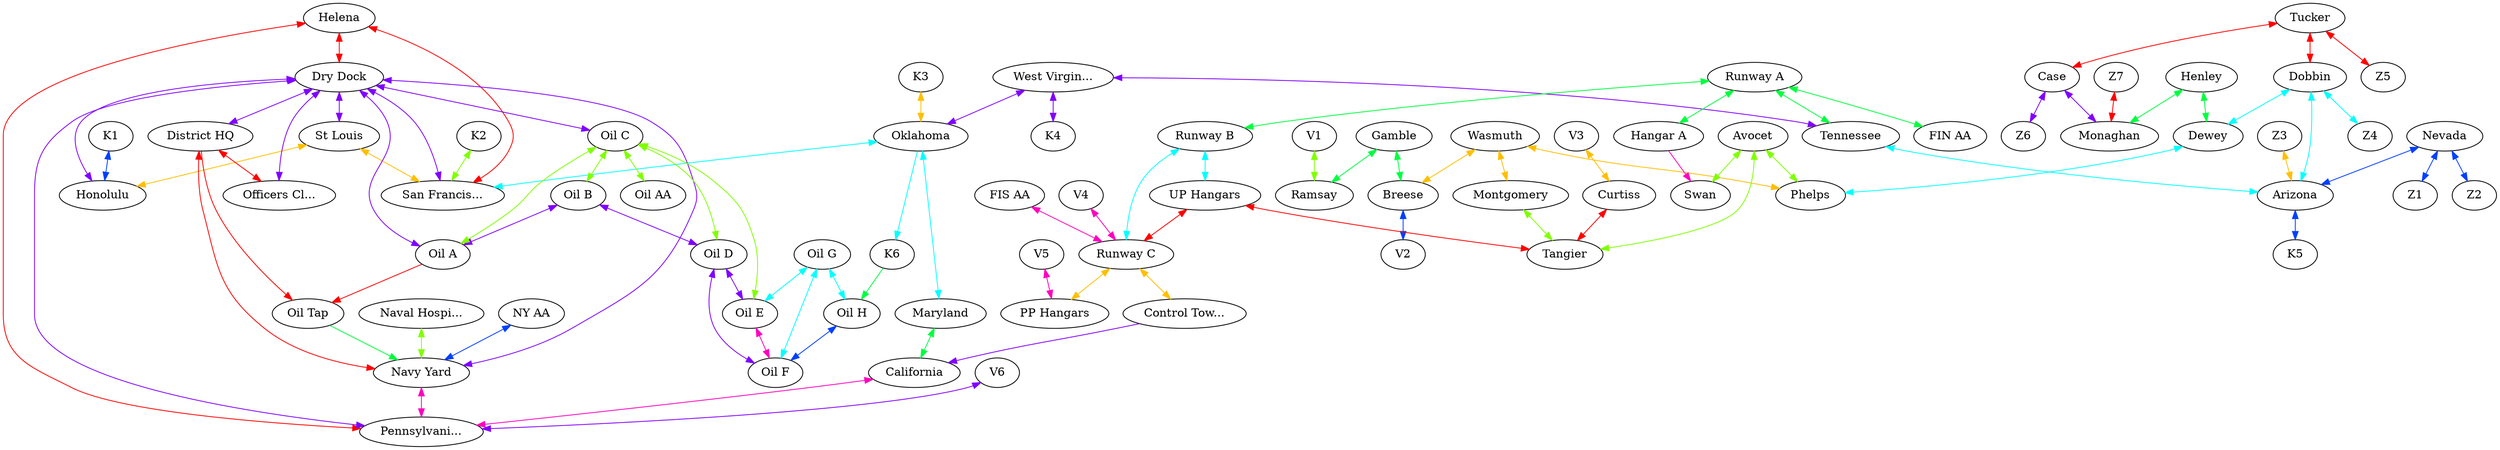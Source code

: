 graph x {
"NY AA" [pos="3.44444444444444,-6.19444444444444",label="NY AA"]
"FIN AA" [pos="5.04166666666667,-2.61111111111111",label="FIN AA"]
"FIS AA" [pos="2.81944444444444,-4.43055555555556",label="FIS AA"]
"Oil AA" [pos="7.44444444444444,-6.19444444444444",label="Oil AA"]
"V1" [pos="0.236111111111111,-0.722222222222222",label="V1"]
"V2" [pos="0.125,-2.56944444444444",label="V2"]
"V3" [pos="0.138888888888889,-3.40277777777778",label="V3"]
"V4" [pos="1.52777777777778,-4.22222222222222",label="V4"]
"V5" [pos="1.88888888888889,-4.94444444444444",label="V5"]
"V6" [pos="2.18055555555556,-5.72222222222222",label="V6"]
"Z1" [pos="8.47222222222222,-2.25",label="Z1"]
"Z2" [pos="8.45833333333333,-1.38888888888889",label="Z2"]
"Z3" [pos="7.375,-1.52777777777778",label="Z3"]
"Z4" [pos="6.375,-1.875",label="Z4"]
"Z5" [pos="6.58333333333333,-1.36111111111111",label="Z5"]
"Z6" [pos="7.01388888888889,-1",label="Z6"]
"Z7" [pos="6.55555555555556,-0.458333333333333",label="Z7"]
"K1" [pos="7.38888888888889,-5.09722222222222",label="K1"]
"K2" [pos="6.86111111111111,-4.45833333333333",label="K2"]
"K3" [pos="7.72222222222222,-4.48611111111111",label="K3"]
"K4" [pos="7.97222222222222,-3.375",label="K4"]
"K5" [pos="8.45833333333333,-2.72222222222222",label="K5"]
"K6" [pos="8.43055555555556,-4.15277777777778",label="K6"]
"Ramsay" [pos="0.791666666666667,-1.31944444444444",label="Ramsay"]
"Gamble" [pos="1.04166666666667,-1.77777777777778",label="Gamble"]
"Breese" [pos="1.26388888888889,-2.25",label="Breese"]
"Wasmuth" [pos="1.41666666666667,-2.58333333333333",label="Wasmuth"]
"Montgomery" [pos="1.875,-2.84722222222222",label="Montgomery"]
"Curtiss" [pos="2.11111111111111,-3.31944444444444",label="Curtiss"]
"Tangier" [pos="2.72222222222222,-2.875",label="Tangier"]
"Avocet" [pos="3.15277777777778,-2.43055555555556",label="Avocet"]
"Swan" [pos="3.625,-2.09722222222222",label="Swan"]
"Phelps" [pos="3.04166666666667,-1.81944444444444",label="Phelps"]
"Dewey" [pos="3.47222222222222,-1.47222222222222",label="Dewey"]
"Henley" [pos="3.63888888888889,-0.916666666666667",label="Henley"]
"Monaghan" [pos="4.05555555555556,-0.472222222222222",label="Monaghan"]
"Case" [pos="5.33333333333333,-0.916666666666667",label="Case"]
"Tucker" [pos="5.25,-1.31944444444444",label="Tucker"]
"Dobbin" [pos="4.95833333333333,-1.90277777777778",label="Dobbin"]
"Arizona" [pos="6.19444444444444,-2.27777777777778",label="Arizona"]
"Nevada" [pos="7.11111111111111,-2.38888888888889",label="Nevada"]
"Tennessee" [pos="5.69444444444444,-3.08333333333333",label="Tennessee"]
"West Virginia" [pos="6.52777777777778,-3.22222222222222",label="West Virgin..."]
"Oklahoma" [pos="6.04166666666667,-4.16666666666667",label="Oklahoma"]
"Maryland" [pos="5.13888888888889,-3.98611111111111",label="Maryland"]
"California" [pos="4.08333333333333,-5.11111111111111",label="California"]
"Pennsylvania" [pos="4.19444444444444,-5.66666666666667",label="Pennsylvani..."]
"Helena" [pos="4.79166666666667,-4.88888888888889",label="Helena"]
"San Francisco" [pos="5.77777777777778,-5.04166666666667",label="San Francis..."]
"St Louis" [pos="5.81944444444444,-5.375",label="St Louis"]
"Honolulu" [pos="6.25,-5.63888888888889",label="Honolulu"]
"PP Hangars" [pos="3.48611111111111,-4.84722222222222",label="PP Hangars"]
"Control Tower" [pos="3.91666666666667,-4.36111111111111",label="Control Tow..."]
"Runway C" [pos="3.23611111111111,-3.91666666666667",label="Runway C"]
"UP Hangars" [pos="3.05555555555556,-3.5",label="UP Hangars"]
"Runway B" [pos="4.04166666666667,-3.38888888888889",label="Runway B"]
"Runway A" [pos="4.61111111111111,-2.84722222222222",label="Runway A"]
"Hangar A" [pos="4.29166666666667,-2.55555555555556",label="Hangar A"]
"Naval Hospital" [pos="3.69444444444444,-6.76388888888889",label="Naval Hospi..."]
"Navy Yard" [pos="4.22222222222222,-6.59722222222222",label="Navy Yard"]
"Dry Dock" [pos="5.44444444444444,-6.11111111111111",label="Dry Dock"]
"District HQ" [pos="4.875,-6.61111111111111",label="District HQ"]
"Officers Club" [pos="6.13888888888889,-6.11111111111111",label="Officers Cl..."]
"Oil Tap" [pos="5.88888888888889,-7.01388888888889",label="Oil Tap"]
"Oil A" [pos="8,-6.93055555555556",label="Oil A"]
"Oil B" [pos="8.48611111111111,-6.625",label="Oil B"]
"Oil C" [pos="7.98611111111111,-6.31944444444444",label="Oil C"]
"Oil D" [pos="8.48611111111111,-6.01388888888889",label="Oil D"]
"Oil E" [pos="7.97222222222222,-5.70833333333333",label="Oil E"]
"Oil F" [pos="8.48611111111111,-5.40277777777778",label="Oil F"]
"Oil G" [pos="7.97222222222222,-5.09722222222222",label="Oil G"]
"Oil H" [pos="8.48611111111111,-4.79166666666667",label="Oil H"]
"Wasmuth" -- "Phelps" [dir="both",color="0.125,1,1"]
"Wasmuth" -- "Breese" [dir="both",color="0.125,1,1"]
"Wasmuth" -- "Montgomery" [dir="both",color="0.125,1,1"]
"Avocet" -- "Phelps" [dir="both",color="0.25,1,1"]
"Avocet" -- "Swan" [dir="both",color="0.25,1,1"]
"Avocet" -- "Tangier" [dir="both",color="0.25,1,1"]
"Henley" -- "Monaghan" [dir="both",color="0.375,1,1"]
"Henley" -- "Dewey" [dir="both",color="0.375,1,1"]
"NY AA" -- "Navy Yard" [dir="both",color="0.625,1,1"]
"West Virginia" -- "Tennessee" [dir="both",color="0.75,1,1"]
"West Virginia" -- "Oklahoma" [dir="both",color="0.75,1,1"]
"West Virginia" -- "K4" [dir="both",color="0.75,1,1"]
"V5" -- "PP Hangars" [dir="both",color="0.875,1,1"]
"Tucker" -- "Case" [dir="both",color="1,1,1"]
"Tucker" -- "Z5" [dir="both",color="1,1,1"]
"Tucker" -- "Dobbin" [dir="both",color="1,1,1"]
"Z3" -- "Arizona" [dir="both",color="0.125,1,1"]
"V1" -- "Ramsay" [dir="both",color="0.25,1,1"]
"Runway A" -- "Tennessee" [dir="both",color="0.375,1,1"]
"Runway A" -- "Hangar A" [dir="both",color="0.375,1,1"]
"Runway A" -- "Runway B" [dir="both",color="0.375,1,1"]
"Runway A" -- "FIN AA" [dir="both",color="0.375,1,1"]
"Oil G" -- "Oil E" [dir="both",color="0.5,1,1"]
"Oil G" -- "Oil H" [dir="both",color="0.5,1,1"]
"Oil G" -- "Oil F" [dir="both",color="0.5,1,1"]
"Nevada" -- "Z1" [dir="both",color="0.625,1,1"]
"Nevada" -- "Arizona" [dir="both",color="0.625,1,1"]
"Nevada" -- "Z2" [dir="both",color="0.625,1,1"]
"Case" -- "Monaghan" [dir="both",color="0.75,1,1"]
"Case" -- "Z6" [dir="both",color="0.75,1,1"]
"V4" -- "Runway C" [dir="both",color="0.875,1,1"]
"Helena" -- "San Francisco" [dir="both",color="1,1,1"]
"Helena" -- "Pennsylvania" [dir="both",color="1,1,1"]
"Helena" -- "Dry Dock" [dir="both",color="1,1,1"]
"K3" -- "Oklahoma" [dir="both",color="0.125,1,1"]
"Naval Hospital" -- "Navy Yard" [dir="both",color="0.25,1,1"]
"Gamble" -- "Breese" [dir="both",color="0.375,1,1"]
"Gamble" -- "Ramsay" [dir="both",color="0.375,1,1"]
"Oklahoma" -- "San Francisco" [dir="both",color="0.5,1,1"]
"Oklahoma" -- "K6" [dir="forward",color="0.5,1,1"]
"Oklahoma" -- "Maryland" [dir="both",color="0.5,1,1"]
"Dry Dock" -- "Honolulu" [dir="both",color="0.75,1,1"]
"Dry Dock" -- "Oil A" [dir="both",color="0.75,1,1"]
"Dry Dock" -- "St Louis" [dir="both",color="0.75,1,1"]
"Dry Dock" -- "District HQ" [dir="both",color="0.75,1,1"]
"Dry Dock" -- "Oil C" [dir="both",color="0.75,1,1"]
"Dry Dock" -- "San Francisco" [dir="both",color="0.75,1,1"]
"Dry Dock" -- "Navy Yard" [dir="both",color="0.75,1,1"]
"Dry Dock" -- "Pennsylvania" [dir="both",color="0.75,1,1"]
"Dry Dock" -- "Officers Club" [dir="both",color="0.75,1,1"]
"District HQ" -- "Navy Yard" [dir="both",color="1,1,1"]
"District HQ" -- "Oil Tap" [dir="forward",color="1,1,1"]
"District HQ" -- "Officers Club" [dir="both",color="1,1,1"]
"St Louis" -- "San Francisco" [dir="both",color="0.125,1,1"]
"St Louis" -- "Honolulu" [dir="both",color="0.125,1,1"]
"Oil C" -- "Oil E" [dir="both",color="0.25,1,1"]
"Oil C" -- "Oil AA" [dir="both",color="0.25,1,1"]
"Oil C" -- "Oil D" [dir="both",color="0.25,1,1"]
"Oil C" -- "Oil B" [dir="both",color="0.25,1,1"]
"Oil C" -- "Oil A" [dir="both",color="0.25,1,1"]
"Oil Tap" -- "Navy Yard" [dir="forward",color="0.375,1,1"]
"Runway B" -- "UP Hangars" [dir="both",color="0.5,1,1"]
"Runway B" -- "Runway C" [dir="both",color="0.5,1,1"]
"Oil B" -- "Oil D" [dir="both",color="0.75,1,1"]
"Oil B" -- "Oil A" [dir="both",color="0.75,1,1"]
"Navy Yard" -- "Pennsylvania" [dir="both",color="0.875,1,1"]
"UP Hangars" -- "Runway C" [dir="both",color="1,1,1"]
"UP Hangars" -- "Tangier" [dir="both",color="1,1,1"]
"K2" -- "San Francisco" [dir="both",color="0.25,1,1"]
"Tennessee" -- "Arizona" [dir="both",color="0.5,1,1"]
"Breese" -- "V2" [dir="both",color="0.625,1,1"]
"Oil D" -- "Oil E" [dir="both",color="0.75,1,1"]
"Oil D" -- "Oil F" [dir="both",color="0.75,1,1"]
"FIS AA" -- "Runway C" [dir="both",color="0.875,1,1"]
"Z7" -- "Monaghan" [dir="both",color="1,1,1"]
"V3" -- "Curtiss" [dir="both",color="0.125,1,1"]
"Montgomery" -- "Tangier" [dir="both",color="0.25,1,1"]
"Maryland" -- "California" [dir="both",color="0.375,1,1"]
"Dobbin" -- "Arizona" [dir="both",color="0.5,1,1"]
"Dobbin" -- "Dewey" [dir="both",color="0.5,1,1"]
"Dobbin" -- "Z4" [dir="both",color="0.5,1,1"]
"Arizona" -- "K5" [dir="both",color="0.625,1,1"]
"V6" -- "Pennsylvania" [dir="both",color="0.75,1,1"]
"California" -- "Pennsylvania" [dir="both",color="0.875,1,1"]
"Runway C" -- "Control Tower" [dir="both",color="0.125,1,1"]
"Runway C" -- "PP Hangars" [dir="both",color="0.125,1,1"]
"K6" -- "Oil H" [dir="forward",color="0.375,1,1"]
"Dewey" -- "Phelps" [dir="both",color="0.5,1,1"]
"K1" -- "Honolulu" [dir="both",color="0.625,1,1"]
"Oil E" -- "Oil F" [dir="both",color="0.875,1,1"]
"Curtiss" -- "Tangier" [dir="both",color="1,1,1"]
"Oil H" -- "Oil F" [dir="both",color="0.625,1,1"]
"Oil A" -- "Oil Tap" [dir="forward",color="1,1,1"]
"Control Tower" -- "California" [dir="forward",color="0.75,1,1"]
"Hangar A" -- "Swan" [dir="forward",color="0.875,1,1"]
}
